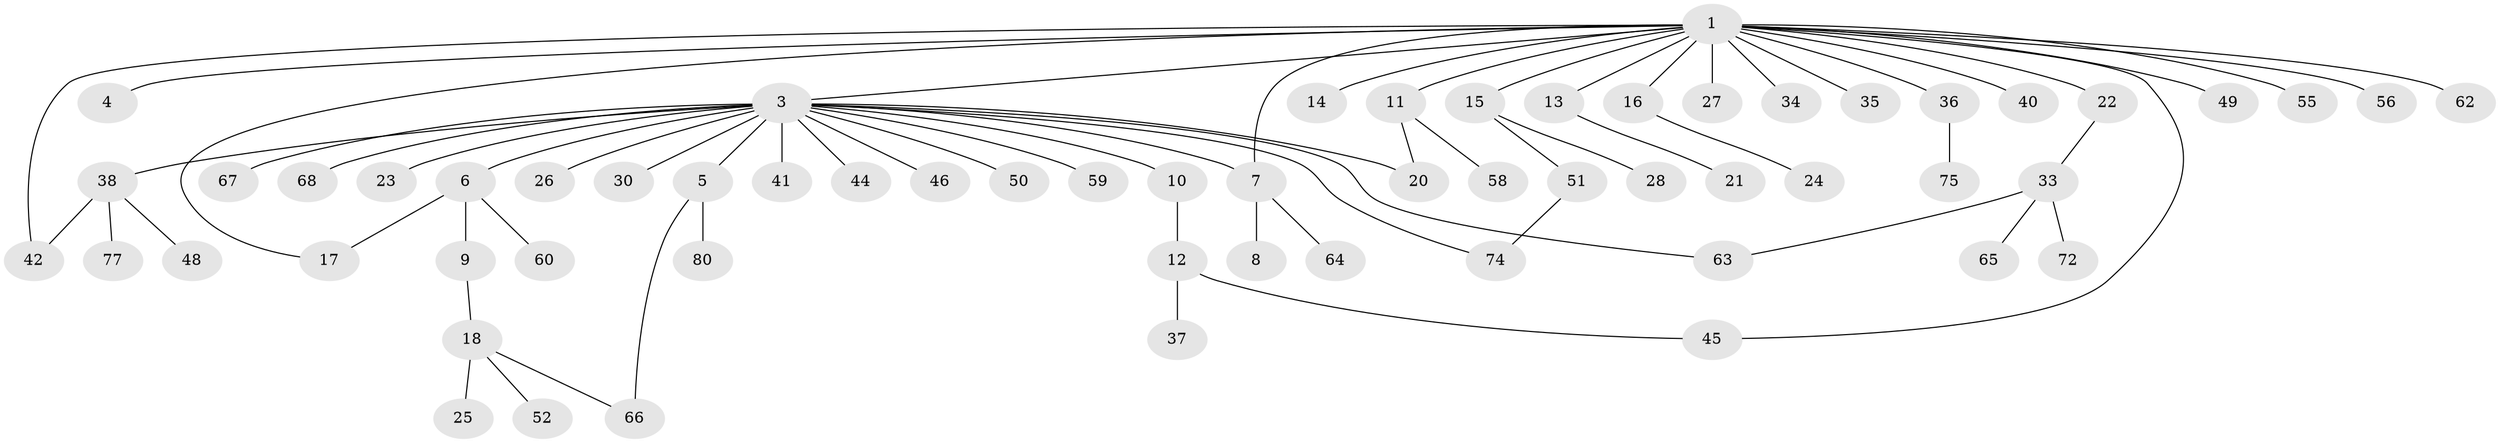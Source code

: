 // Generated by graph-tools (version 1.1) at 2025/23/03/03/25 07:23:53]
// undirected, 61 vertices, 68 edges
graph export_dot {
graph [start="1"]
  node [color=gray90,style=filled];
  1 [super="+2"];
  3 [super="+29"];
  4;
  5 [super="+53"];
  6 [super="+76"];
  7 [super="+71"];
  8;
  9;
  10;
  11 [super="+32"];
  12 [super="+61"];
  13;
  14;
  15 [super="+43"];
  16;
  17 [super="+19"];
  18 [super="+31"];
  20 [super="+39"];
  21 [super="+79"];
  22;
  23;
  24 [super="+57"];
  25;
  26;
  27;
  28;
  30;
  33 [super="+47"];
  34;
  35 [super="+54"];
  36;
  37;
  38 [super="+73"];
  40;
  41;
  42;
  44;
  45;
  46;
  48;
  49;
  50;
  51 [super="+69"];
  52;
  55;
  56;
  58;
  59;
  60 [super="+70"];
  62;
  63 [super="+78"];
  64;
  65;
  66;
  67;
  68;
  72;
  74;
  75;
  77;
  80;
  1 -- 7;
  1 -- 11;
  1 -- 16;
  1 -- 35;
  1 -- 55;
  1 -- 3;
  1 -- 4;
  1 -- 13;
  1 -- 14;
  1 -- 15;
  1 -- 17;
  1 -- 22;
  1 -- 27;
  1 -- 34;
  1 -- 36;
  1 -- 40;
  1 -- 42;
  1 -- 45;
  1 -- 49;
  1 -- 56;
  1 -- 62;
  3 -- 5 [weight=2];
  3 -- 6 [weight=2];
  3 -- 7;
  3 -- 10;
  3 -- 23;
  3 -- 26;
  3 -- 30;
  3 -- 38;
  3 -- 41;
  3 -- 46;
  3 -- 50;
  3 -- 59;
  3 -- 63;
  3 -- 67;
  3 -- 68;
  3 -- 74;
  3 -- 44;
  3 -- 20;
  5 -- 66;
  5 -- 80;
  6 -- 9;
  6 -- 17;
  6 -- 60;
  7 -- 8;
  7 -- 64;
  9 -- 18;
  10 -- 12;
  11 -- 20;
  11 -- 58;
  12 -- 37;
  12 -- 45;
  13 -- 21;
  15 -- 28;
  15 -- 51;
  16 -- 24;
  18 -- 25;
  18 -- 52;
  18 -- 66;
  22 -- 33;
  33 -- 65;
  33 -- 72;
  33 -- 63;
  36 -- 75;
  38 -- 48;
  38 -- 77;
  38 -- 42;
  51 -- 74;
}
